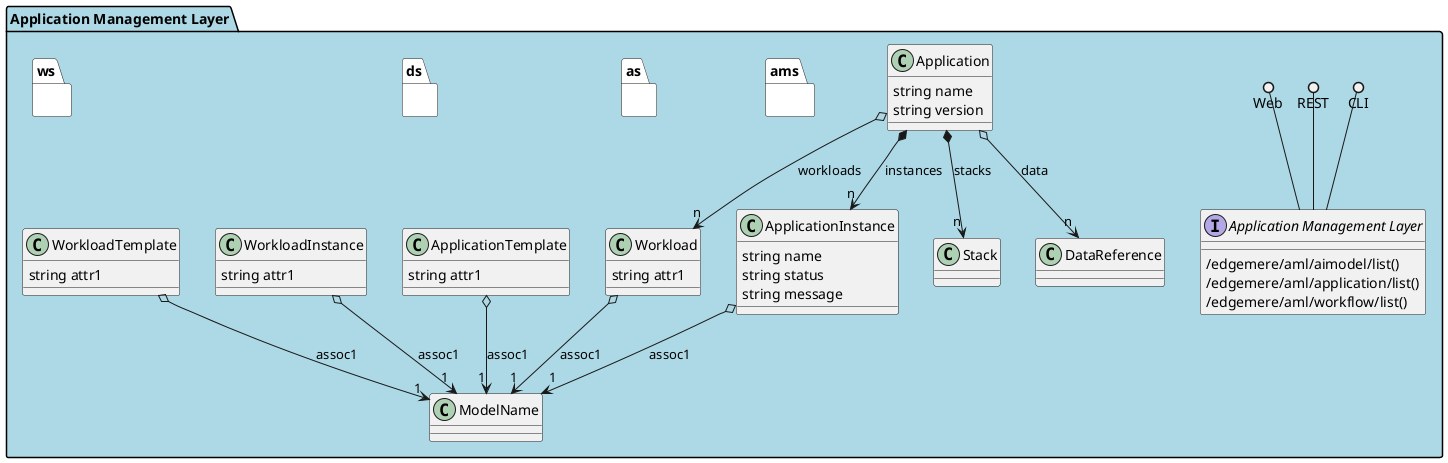 @startuml


package "Application Management Layer" #lightblue {
    
        class Workload {
        }
    
        class ApplicationInstance {
        }
    }


package "Application Management Layer" #lightblue {

    interface "Application Management Layer" as i {
            /edgemere/aml/aimodel/list()
            /edgemere/aml/application/list()
            /edgemere/aml/workflow/list()
    
    }


    CLI ()-- i
    REST ()-- i
    Web ()-- i
        class "Application" {
                 string name
                 string version
                    }
                Application o--> "n" Workload : workloads
                        Application *--> "n" Stack : stacks
                        Application o--> "n" DataReference : data
                        Application *--> "n" ApplicationInstance : instances
            

    class "ApplicationInstance" {
                 string name
                 string status
                 string message
                    }
                ApplicationInstance o--> "1" ModelName : assoc1
            

    class "ApplicationTemplate" {
                 string attr1
                    }
                ApplicationTemplate o--> "1" ModelName : assoc1
            

    class "Workload" {
                 string attr1
                    }
                Workload o--> "1" ModelName : assoc1
            

    class "WorkloadInstance" {
                 string attr1
                    }
                WorkloadInstance o--> "1" ModelName : assoc1
            

    class "WorkloadTemplate" {
                 string attr1
                    }
                WorkloadTemplate o--> "1" ModelName : assoc1
            




package ams #white {
}

package as #white {
}

package ds #white {
}

package ws #white {
}

}

@enduml

